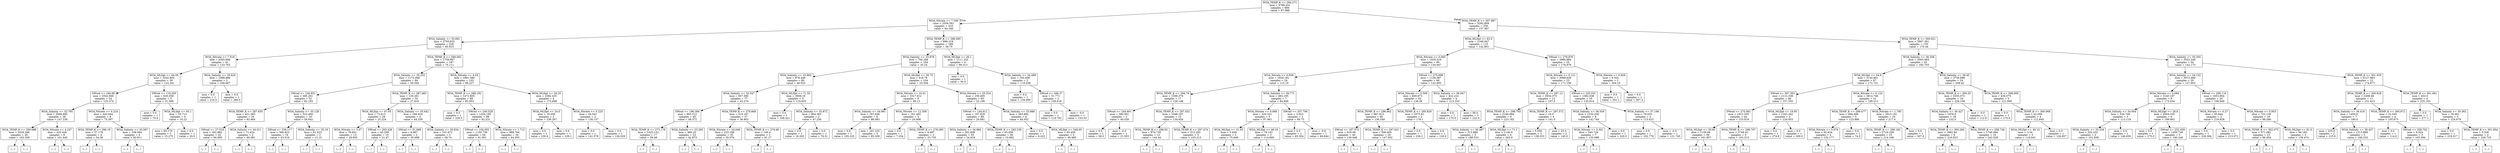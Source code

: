 digraph Tree {
node [shape=box] ;
0 [label="WOA_TEMP_K <= 294.271\nmse = 4789.431\nsamples = 666\nvalue = 97.088"] ;
1 [label="WOA_Nitrate <= 7.549\nmse = 2556.581\nsamples = 416\nvalue = 64.346"] ;
0 -> 1 [labeldistance=2.5, labelangle=45, headlabel="True"] ;
2 [label="WOA_Salinity <= 33.691\nmse = 2793.833\nsamples = 228\nvalue = 85.915"] ;
1 -> 2 ;
3 [label="WOA_Nitrate <= 7.518\nmse = 4565.908\nsamples = 41\nvalue = 133.763"] ;
2 -> 3 ;
4 [label="WOA_MLDpt <= 64.05\nmse = 3342.993\nsamples = 39\nvalue = 122.241"] ;
3 -> 4 ;
5 [label="SWrad <= 184.69\nmse = 2542.946\nsamples = 34\nvalue = 133.374"] ;
4 -> 5 ;
6 [label="WOA_Salinity <= 32.795\nmse = 2048.885\nsamples = 26\nvalue = 147.238"] ;
5 -> 6 ;
7 [label="WOA_TEMP_K <= 290.688\nmse = 1629.266\nsamples = 20\nvalue = 163.329"] ;
6 -> 7 ;
8 [label="(...)"] ;
7 -> 8 ;
25 [label="(...)"] ;
7 -> 25 ;
40 [label="WOA_Nitrate <= 4.167\nmse = 425.426\nsamples = 6\nvalue = 101.645"] ;
6 -> 40 ;
41 [label="(...)"] ;
40 -> 41 ;
46 [label="(...)"] ;
40 -> 46 ;
51 [label="WOA_Nitrate <= 0.224\nmse = 443.944\nsamples = 8\nvalue = 75.397"] ;
5 -> 51 ;
52 [label="WOA_TEMP_K <= 286.19\nmse = 37.178\nsamples = 4\nvalue = 54.38"] ;
51 -> 52 ;
53 [label="(...)"] ;
52 -> 53 ;
54 [label="(...)"] ;
52 -> 54 ;
59 [label="WOA_Salinity <= 33.067\nmse = 108.064\nsamples = 4\nvalue = 92.911"] ;
51 -> 59 ;
60 [label="(...)"] ;
59 -> 60 ;
61 [label="(...)"] ;
59 -> 61 ;
64 [label="SWrad <= 119.205\nmse = 630.058\nsamples = 5\nvalue = 31.586"] ;
4 -> 64 ;
65 [label="mse = 0.0\nsamples = 1\nvalue = 70.0"] ;
64 -> 65 ;
66 [label="WOA_MLDpt <= 93.1\nmse = 55.713\nsamples = 4\nvalue = 16.22"] ;
64 -> 66 ;
67 [label="mse = 65.176\nsamples = 3\nvalue = 15.275"] ;
66 -> 67 ;
68 [label="mse = 0.0\nsamples = 1\nvalue = 20.0"] ;
66 -> 68 ;
69 [label="WOA_Salinity <= 33.424\nmse = 1088.889\nsamples = 2\nvalue = 256.667"] ;
3 -> 69 ;
70 [label="mse = 0.0\nsamples = 1\nvalue = 210.0"] ;
69 -> 70 ;
71 [label="mse = 0.0\nsamples = 1\nvalue = 280.0"] ;
69 -> 71 ;
72 [label="WOA_TEMP_K <= 288.092\nmse = 1759.997\nsamples = 187\nvalue = 75.111"] ;
2 -> 72 ;
73 [label="WOA_Salinity <= 35.252\nmse = 1172.068\nsamples = 84\nvalue = 59.594"] ;
72 -> 73 ;
74 [label="SWrad <= 126.931\nmse = 685.261\nsamples = 52\nvalue = 82.183"] ;
73 -> 74 ;
75 [label="WOA_TEMP_K <= 287.655\nmse = 421.583\nsamples = 34\nvalue = 92.464"] ;
74 -> 75 ;
76 [label="SWrad <= 27.518\nmse = 362.892\nsamples = 32\nvalue = 94.909"] ;
75 -> 76 ;
77 [label="(...)"] ;
76 -> 77 ;
78 [label="(...)"] ;
76 -> 78 ;
123 [label="WOA_Salinity <= 34.011\nmse = 71.434\nsamples = 2\nvalue = 60.081"] ;
75 -> 123 ;
124 [label="(...)"] ;
123 -> 124 ;
125 [label="(...)"] ;
123 -> 125 ;
126 [label="WOA_Salinity <= 35.128\nmse = 523.469\nsamples = 18\nvalue = 59.642"] ;
74 -> 126 ;
127 [label="SWrad <= 239.117\nmse = 366.823\nsamples = 16\nvalue = 63.516"] ;
126 -> 127 ;
128 [label="(...)"] ;
127 -> 128 ;
155 [label="(...)"] ;
127 -> 155 ;
156 [label="WOA_Salinity <= 35.18\nmse = 61.623\nsamples = 2\nvalue = 13.15"] ;
126 -> 156 ;
157 [label="(...)"] ;
156 -> 157 ;
158 [label="(...)"] ;
156 -> 158 ;
159 [label="WOA_TEMP_K <= 287.483\nmse = 129.261\nsamples = 32\nvalue = 27.816"] ;
73 -> 159 ;
160 [label="WOA_MLDpt <= 47.05\nmse = 73.813\nsamples = 28\nvalue = 25.224"] ;
159 -> 160 ;
161 [label="WOA_Nitrate <= 3.07\nmse = 76.601\nsamples = 13\nvalue = 28.835"] ;
160 -> 161 ;
162 [label="(...)"] ;
161 -> 162 ;
171 [label="(...)"] ;
161 -> 171 ;
172 [label="SWrad <= 203.426\nmse = 43.259\nsamples = 15\nvalue = 21.47"] ;
160 -> 172 ;
173 [label="(...)"] ;
172 -> 173 ;
182 [label="(...)"] ;
172 -> 182 ;
185 [label="WOA_Salinity <= 35.642\nmse = 166.919\nsamples = 4\nvalue = 44.339"] ;
159 -> 185 ;
186 [label="SWrad <= 51.689\nmse = 6.967\nsamples = 2\nvalue = 35.698"] ;
185 -> 186 ;
187 [label="(...)"] ;
186 -> 187 ;
188 [label="(...)"] ;
186 -> 188 ;
189 [label="WOA_Salinity <= 36.834\nmse = 101.672\nsamples = 2\nvalue = 58.74"] ;
185 -> 189 ;
190 [label="(...)"] ;
189 -> 190 ;
191 [label="(...)"] ;
189 -> 191 ;
192 [label="WOA_Nitrate <= 4.03\nmse = 1881.386\nsamples = 103\nvalue = 88.227"] ;
72 -> 192 ;
193 [label="WOA_TEMP_K <= 288.192\nmse = 1472.805\nsamples = 99\nvalue = 83.953"] ;
192 -> 193 ;
194 [label="mse = 0.0\nsamples = 1\nvalue = 220.0"] ;
193 -> 194 ;
195 [label="SWrad <= 240.529\nmse = 1254.195\nsamples = 98\nvalue = 82.231"] ;
193 -> 195 ;
196 [label="SWrad <= 104.002\nmse = 1150.739\nsamples = 64\nvalue = 91.001"] ;
195 -> 196 ;
197 [label="(...)"] ;
196 -> 197 ;
212 [label="(...)"] ;
196 -> 212 ;
303 [label="WOA_Nitrate <= 1.712\nmse = 988.764\nsamples = 34\nvalue = 64.355"] ;
195 -> 303 ;
304 [label="(...)"] ;
303 -> 304 ;
343 [label="(...)"] ;
303 -> 343 ;
346 [label="WOA_MLDpt <= 29.25\nmse = 2382.435\nsamples = 4\nvalue = 173.698"] ;
192 -> 346 ;
347 [label="WOA_MLDpt <= 24.0\nmse = 16.056\nsamples = 2\nvalue = 236.267"] ;
346 -> 347 ;
348 [label="mse = 0.0\nsamples = 1\nvalue = 230.6"] ;
347 -> 348 ;
349 [label="mse = 0.0\nsamples = 1\nvalue = 239.1"] ;
347 -> 349 ;
350 [label="WOA_Nitrate <= 5.225\nmse = 44.041\nsamples = 2\nvalue = 136.157"] ;
346 -> 350 ;
351 [label="mse = 0.0\nsamples = 1\nvalue = 141.576"] ;
350 -> 351 ;
352 [label="mse = 0.0\nsamples = 1\nvalue = 128.029"] ;
350 -> 352 ;
353 [label="WOA_TEMP_K <= 286.095\nmse = 896.218\nsamples = 188\nvalue = 36.75"] ;
1 -> 353 ;
354 [label="WOA_Salinity <= 33.879\nmse = 794.268\nsamples = 184\nvalue = 35.24"] ;
353 -> 354 ;
355 [label="WOA_Salinity <= 33.862\nmse = 978.449\nsamples = 80\nvalue = 46.033"] ;
354 -> 355 ;
356 [label="WOA_Salinity <= 33.547\nmse = 657.585\nsamples = 77\nvalue = 43.274"] ;
355 -> 356 ;
357 [label="SWrad <= 196.366\nmse = 903.512\nsamples = 40\nvalue = 49.372"] ;
356 -> 357 ;
358 [label="WOA_TEMP_K <= 273.176\nmse = 1425.152\nsamples = 17\nvalue = 59.48"] ;
357 -> 358 ;
359 [label="(...)"] ;
358 -> 359 ;
374 [label="(...)"] ;
358 -> 374 ;
375 [label="WOA_Salinity <= 33.265\nmse = 460.25\nsamples = 23\nvalue = 42.873"] ;
357 -> 375 ;
376 [label="(...)"] ;
375 -> 376 ;
383 [label="(...)"] ;
375 -> 383 ;
390 [label="WOA_TEMP_K <= 278.868\nmse = 315.167\nsamples = 37\nvalue = 36.802"] ;
356 -> 390 ;
391 [label="WOA_Nitrate <= 24.649\nmse = 225.169\nsamples = 35\nvalue = 35.076"] ;
390 -> 391 ;
392 [label="(...)"] ;
391 -> 392 ;
427 [label="(...)"] ;
391 -> 427 ;
458 [label="WOA_TEMP_K <= 279.68\nmse = 100.4\nsamples = 2\nvalue = 91.17"] ;
390 -> 458 ;
459 [label="(...)"] ;
458 -> 459 ;
460 [label="(...)"] ;
458 -> 460 ;
461 [label="WOA_MLDpt <= 71.55\nmse = 3909.19\nsamples = 3\nvalue = 119.955"] ;
355 -> 461 ;
462 [label="mse = 0.0\nsamples = 1\nvalue = 168.421"] ;
461 -> 462 ;
463 [label="WOA_Salinity <= 33.872\nmse = 964.363\nsamples = 2\nvalue = 47.256"] ;
461 -> 463 ;
464 [label="mse = 0.0\nsamples = 1\nvalue = 16.202"] ;
463 -> 464 ;
465 [label="mse = 0.0\nsamples = 1\nvalue = 78.31"] ;
463 -> 465 ;
466 [label="WOA_MLDpt <= 30.75\nmse = 418.78\nsamples = 104\nvalue = 25.304"] ;
354 -> 466 ;
467 [label="WOA_Nitrate <= 10.01\nmse = 1017.912\nsamples = 9\nvalue = 69.13"] ;
466 -> 467 ;
468 [label="WOA_Salinity <= 34.961\nmse = 187.636\nsamples = 6\nvalue = 88.083"] ;
467 -> 468 ;
469 [label="mse = 0.0\nsamples = 1\nvalue = 105.325"] ;
468 -> 469 ;
470 [label="mse = 161.102\nsamples = 5\nvalue = 85.209"] ;
468 -> 470 ;
471 [label="WOA_Nitrate <= 12.309\nmse = 161.492\nsamples = 3\nvalue = 24.908"] ;
467 -> 471 ;
472 [label="mse = 0.0\nsamples = 1\nvalue = 7.254"] ;
471 -> 472 ;
473 [label="WOA_TEMP_K <= 276.085\nmse = 8.497\nsamples = 2\nvalue = 33.735"] ;
471 -> 473 ;
474 [label="(...)"] ;
473 -> 474 ;
475 [label="(...)"] ;
473 -> 475 ;
476 [label="WOA_Nitrate <= 25.324\nmse = 230.405\nsamples = 95\nvalue = 22.196"] ;
466 -> 476 ;
477 [label="SWrad <= 144.611\nmse = 197.929\nsamples = 89\nvalue = 20.881"] ;
476 -> 477 ;
478 [label="WOA_Salinity <= 34.994\nmse = 262.858\nsamples = 53\nvalue = 24.918"] ;
477 -> 478 ;
479 [label="(...)"] ;
478 -> 479 ;
500 [label="(...)"] ;
478 -> 500 ;
537 [label="WOA_TEMP_K <= 285.239\nmse = 65.656\nsamples = 36\nvalue = 15.662"] ;
477 -> 537 ;
538 [label="(...)"] ;
537 -> 538 ;
599 [label="(...)"] ;
537 -> 599 ;
600 [label="WOA_Salinity <= 33.888\nmse = 263.892\nsamples = 6\nvalue = 44.052"] ;
476 -> 600 ;
601 [label="mse = 0.0\nsamples = 1\nvalue = 6.022"] ;
600 -> 601 ;
602 [label="WOA_MLDpt <= 549.05\nmse = 65.459\nsamples = 5\nvalue = 49.485"] ;
600 -> 602 ;
603 [label="(...)"] ;
602 -> 603 ;
610 [label="(...)"] ;
602 -> 610 ;
611 [label="WOA_MLDpt <= 26.1\nmse = 1111.233\nsamples = 4\nvalue = 99.313"] ;
353 -> 611 ;
612 [label="mse = 0.0\nsamples = 1\nvalue = 50.0"] ;
611 -> 612 ;
613 [label="WOA_Salinity <= 34.499\nmse = 193.938\nsamples = 3\nvalue = 119.038"] ;
611 -> 613 ;
614 [label="mse = 0.0\nsamples = 1\nvalue = 134.669"] ;
613 -> 614 ;
615 [label="SWrad <= 206.27\nmse = 51.771\nsamples = 2\nvalue = 108.618"] ;
613 -> 615 ;
616 [label="mse = 0.0\nsamples = 1\nvalue = 118.793"] ;
615 -> 616 ;
617 [label="mse = -0.0\nsamples = 1\nvalue = 103.53"] ;
615 -> 617 ;
618 [label="WOA_TEMP_K <= 297.987\nmse = 3282.809\nsamples = 250\nvalue = 157.487"] ;
0 -> 618 [labeldistance=2.5, labelangle=-45, headlabel="False"] ;
619 [label="WOA_MLDpt <= 63.0\nmse = 2168.847\nsamples = 115\nvalue = 142.801"] ;
618 -> 619 ;
620 [label="WOA_Nitrate <= 0.095\nmse = 1435.319\nsamples = 90\nvalue = 134.947"] ;
619 -> 620 ;
621 [label="WOA_Nitrate <= 0.058\nmse = 1654.181\nsamples = 24\nvalue = 115.19"] ;
620 -> 621 ;
622 [label="WOA_TEMP_K <= 294.74\nmse = 1596.379\nsamples = 17\nvalue = 128.148"] ;
621 -> 622 ;
623 [label="SWrad <= 244.601\nmse = 360.001\nsamples = 2\nvalue = 40.026"] ;
622 -> 623 ;
624 [label="mse = 0.0\nsamples = 1\nvalue = 59.0"] ;
623 -> 624 ;
625 [label="mse = -0.0\nsamples = 1\nvalue = 21.053"] ;
623 -> 625 ;
626 [label="WOA_TEMP_K <= 297.452\nmse = 1048.197\nsamples = 15\nvalue = 134.926"] ;
622 -> 626 ;
627 [label="WOA_TEMP_K <= 296.65\nmse = 876.735\nsamples = 12\nvalue = 144.44"] ;
626 -> 627 ;
628 [label="(...)"] ;
627 -> 628 ;
637 [label="(...)"] ;
627 -> 637 ;
648 [label="WOA_TEMP_K <= 297.474\nmse = 312.293\nsamples = 3\nvalue = 103.213"] ;
626 -> 648 ;
649 [label="(...)"] ;
648 -> 649 ;
650 [label="(...)"] ;
648 -> 650 ;
653 [label="WOA_Salinity <= 36.771\nmse = 483.195\nsamples = 7\nvalue = 84.956"] ;
621 -> 653 ;
654 [label="WOA_Nitrate <= 0.068\nmse = 420.351\nsamples = 5\nvalue = 97.961"] ;
653 -> 654 ;
655 [label="WOA_MLDpt <= 31.05\nmse = 5.439\nsamples = 2\nvalue = 75.649"] ;
654 -> 655 ;
656 [label="(...)"] ;
655 -> 656 ;
657 [label="(...)"] ;
655 -> 657 ;
658 [label="WOA_MLDpt <= 46.55\nmse = 78.143\nsamples = 3\nvalue = 114.695"] ;
654 -> 658 ;
659 [label="(...)"] ;
658 -> 659 ;
662 [label="(...)"] ;
658 -> 662 ;
663 [label="SWrad <= 207.796\nmse = 2.923\nsamples = 2\nvalue = 66.75"] ;
653 -> 663 ;
664 [label="mse = 0.0\nsamples = 1\nvalue = 65.354"] ;
663 -> 664 ;
665 [label="mse = -0.0\nsamples = 1\nvalue = 68.844"] ;
663 -> 665 ;
666 [label="SWrad <= 275.698\nmse = 1136.387\nsamples = 66\nvalue = 142.695"] ;
620 -> 666 ;
667 [label="WOA_Nitrate <= 3.599\nmse = 849.673\nsamples = 62\nvalue = 138.28"] ;
666 -> 667 ;
668 [label="WOA_TEMP_K <= 296.962\nmse = 667.913\nsamples = 60\nvalue = 136.549"] ;
667 -> 668 ;
669 [label="SWrad <= 187.072\nmse = 616.06\nsamples = 40\nvalue = 130.948"] ;
668 -> 669 ;
670 [label="(...)"] ;
669 -> 670 ;
689 [label="(...)"] ;
669 -> 689 ;
728 [label="WOA_TEMP_K <= 297.621\nmse = 596.005\nsamples = 20\nvalue = 147.052"] ;
668 -> 728 ;
729 [label="(...)"] ;
728 -> 729 ;
750 [label="(...)"] ;
728 -> 750 ;
763 [label="WOA_TEMP_K <= 295.829\nmse = 3375.61\nsamples = 2\nvalue = 178.1"] ;
667 -> 763 ;
764 [label="mse = 0.0\nsamples = 1\nvalue = 236.2"] ;
763 -> 764 ;
765 [label="mse = 0.0\nsamples = 1\nvalue = 120.0"] ;
763 -> 765 ;
766 [label="WOA_Salinity <= 36.647\nmse = 422.222\nsamples = 4\nvalue = 213.333"] ;
666 -> 766 ;
767 [label="mse = 0.0\nsamples = 1\nvalue = 170.0"] ;
766 -> 767 ;
768 [label="mse = 56.0\nsamples = 3\nvalue = 222.0"] ;
766 -> 768 ;
769 [label="SWrad <= 279.876\nmse = 3966.984\nsamples = 25\nvalue = 179.976"] ;
619 -> 769 ;
770 [label="WOA_Nitrate <= 0.121\nmse = 3069.629\nsamples = 23\nvalue = 171.106"] ;
769 -> 770 ;
771 [label="WOA_TEMP_K <= 297.12\nmse = 2934.375\nsamples = 13\nvalue = 197.5"] ;
770 -> 771 ;
772 [label="WOA_TEMP_K <= 296.793\nmse = 2146.694\nsamples = 9\nvalue = 223.182"] ;
771 -> 772 ;
773 [label="WOA_Salinity <= 36.487\nmse = 313.889\nsamples = 5\nvalue = 188.333"] ;
772 -> 773 ;
774 [label="(...)"] ;
773 -> 774 ;
777 [label="(...)"] ;
773 -> 777 ;
780 [label="WOA_MLDpt <= 71.1\nmse = 1140.0\nsamples = 4\nvalue = 265.0"] ;
772 -> 780 ;
781 [label="(...)"] ;
780 -> 781 ;
782 [label="(...)"] ;
780 -> 782 ;
783 [label="WOA_TEMP_K <= 297.572\nmse = 24.0\nsamples = 4\nvalue = 141.0"] ;
771 -> 783 ;
784 [label="mse = 5.556\nsamples = 2\nvalue = 138.333"] ;
783 -> 784 ;
785 [label="mse = 25.0\nsamples = 2\nvalue = 145.0"] ;
783 -> 785 ;
786 [label="SWrad <= 225.031\nmse = 1082.638\nsamples = 10\nvalue = 135.914"] ;
770 -> 786 ;
787 [label="WOA_Salinity <= 36.559\nmse = 1230.256\nsamples = 8\nvalue = 142.744"] ;
786 -> 787 ;
788 [label="WOA_Nitrate <= 0.301\nmse = 544.729\nsamples = 7\nvalue = 133.088"] ;
787 -> 788 ;
789 [label="(...)"] ;
788 -> 789 ;
794 [label="(...)"] ;
788 -> 794 ;
799 [label="mse = 0.0\nsamples = 1\nvalue = 220.0"] ;
787 -> 799 ;
800 [label="WOA_Salinity <= 37.196\nmse = 79.935\nsamples = 2\nvalue = 115.423"] ;
786 -> 800 ;
801 [label="mse = 0.0\nsamples = 1\nvalue = 102.779"] ;
800 -> 801 ;
802 [label="mse = -0.0\nsamples = 1\nvalue = 121.745"] ;
800 -> 802 ;
803 [label="WOA_Nitrate <= 0.928\nmse = 9.302\nsamples = 2\nvalue = 304.15"] ;
769 -> 803 ;
804 [label="mse = 0.0\nsamples = 1\nvalue = 301.1"] ;
803 -> 804 ;
805 [label="mse = 0.0\nsamples = 1\nvalue = 307.2"] ;
803 -> 805 ;
806 [label="WOA_TEMP_K <= 300.621\nmse = 3907.361\nsamples = 135\nvalue = 170.44"] ;
618 -> 806 ;
807 [label="WOA_Salinity <= 36.358\nmse = 3563.963\nsamples = 91\nvalue = 182.703"] ;
806 -> 807 ;
808 [label="WOA_MLDpt <= 54.8\nmse = 3144.901\nsamples = 67\nvalue = 172.731"] ;
807 -> 808 ;
809 [label="SWrad <= 307.363\nmse = 2112.338\nsamples = 46\nvalue = 157.355"] ;
808 -> 809 ;
810 [label="SWrad <= 275.081\nmse = 1912.505\nsamples = 44\nvalue = 153.919"] ;
809 -> 810 ;
811 [label="WOA_MLDpt <= 30.95\nmse = 1159.66\nsamples = 39\nvalue = 161.857"] ;
810 -> 811 ;
812 [label="(...)"] ;
811 -> 812 ;
845 [label="(...)"] ;
811 -> 845 ;
870 [label="WOA_TEMP_K <= 298.707\nmse = 3749.42\nsamples = 5\nvalue = 103.315"] ;
810 -> 870 ;
871 [label="(...)"] ;
870 -> 871 ;
874 [label="(...)"] ;
870 -> 874 ;
879 [label="WOA_MLDpt <= 19.95\nmse = 1243.342\nsamples = 2\nvalue = 224.933"] ;
809 -> 879 ;
880 [label="mse = 0.0\nsamples = 1\nvalue = 274.8"] ;
879 -> 880 ;
881 [label="mse = 0.0\nsamples = 1\nvalue = 200.0"] ;
879 -> 881 ;
882 [label="WOA_Nitrate <= 0.124\nmse = 3814.746\nsamples = 21\nvalue = 199.213"] ;
808 -> 882 ;
883 [label="WOA_TEMP_K <= 299.477\nmse = 494.006\nsamples = 5\nvalue = 123.866"] ;
882 -> 883 ;
884 [label="WOA_Nitrate <= 0.074\nmse = 92.834\nsamples = 4\nvalue = 132.177"] ;
883 -> 884 ;
885 [label="(...)"] ;
884 -> 885 ;
886 [label="(...)"] ;
884 -> 886 ;
889 [label="mse = 0.0\nsamples = 1\nvalue = 74.0"] ;
883 -> 889 ;
890 [label="WOA_Nitrate <= 1.785\nmse = 2915.181\nsamples = 16\nvalue = 217.4"] ;
882 -> 890 ;
891 [label="WOA_TEMP_K <= 299.182\nmse = 2716.339\nsamples = 15\nvalue = 214.168"] ;
890 -> 891 ;
892 [label="(...)"] ;
891 -> 892 ;
897 [label="(...)"] ;
891 -> 897 ;
898 [label="mse = 0.0\nsamples = 1\nvalue = 307.9"] ;
890 -> 898 ;
899 [label="WOA_Salinity <= 36.45\nmse = 3726.899\nsamples = 24\nvalue = 208.42"] ;
807 -> 899 ;
900 [label="WOA_TEMP_K <= 300.35\nmse = 2355.072\nsamples = 19\nvalue = 228.158"] ;
899 -> 900 ;
901 [label="WOA_Salinity <= 36.427\nmse = 1976.0\nsamples = 18\nvalue = 232.0"] ;
900 -> 901 ;
902 [label="WOA_TEMP_K <= 300.284\nmse = 1882.84\nsamples = 8\nvalue = 216.923"] ;
901 -> 902 ;
903 [label="(...)"] ;
902 -> 903 ;
906 [label="(...)"] ;
902 -> 906 ;
907 [label="WOA_TEMP_K <= 298.726\nmse = 1740.484\nsamples = 10\nvalue = 243.529"] ;
901 -> 907 ;
908 [label="(...)"] ;
907 -> 908 ;
909 [label="(...)"] ;
907 -> 909 ;
912 [label="mse = -0.0\nsamples = 1\nvalue = 112.9"] ;
900 -> 912 ;
913 [label="WOA_TEMP_K <= 298.609\nmse = 436.075\nsamples = 5\nvalue = 121.009"] ;
899 -> 913 ;
914 [label="mse = 0.0\nsamples = 1\nvalue = 170.0"] ;
913 -> 914 ;
915 [label="WOA_TEMP_K <= 300.069\nmse = 42.059\nsamples = 4\nvalue = 112.844"] ;
913 -> 915 ;
916 [label="WOA_MLDpt <= 49.15\nmse = 3.34\nsamples = 3\nvalue = 110.041"] ;
915 -> 916 ;
917 [label="(...)"] ;
916 -> 917 ;
920 [label="(...)"] ;
916 -> 920 ;
921 [label="mse = 0.0\nsamples = 1\nvalue = 126.857"] ;
915 -> 921 ;
922 [label="WOA_Salinity <= 35.355\nmse = 3553.249\nsamples = 44\nvalue = 142.173"] ;
806 -> 922 ;
923 [label="WOA_Salinity <= 34.132\nmse = 3072.468\nsamples = 29\nvalue = 127.903"] ;
922 -> 923 ;
924 [label="WOA_Nitrate <= 0.084\nmse = 3145.197\nsamples = 9\nvalue = 173.034"] ;
923 -> 924 ;
925 [label="WOA_Salinity <= 34.004\nmse = 526.749\nsamples = 3\nvalue = 113.119"] ;
924 -> 925 ;
926 [label="WOA_Salinity <= 33.334\nmse = 202.432\nsamples = 2\nvalue = 101.939"] ;
925 -> 926 ;
927 [label="(...)"] ;
926 -> 927 ;
928 [label="(...)"] ;
926 -> 928 ;
929 [label="mse = 0.0\nsamples = 1\nvalue = 146.656"] ;
925 -> 929 ;
930 [label="WOA_MLDpt <= 26.8\nmse = 2004.335\nsamples = 6\nvalue = 199.663"] ;
924 -> 930 ;
931 [label="mse = 0.0\nsamples = 1\nvalue = 275.0"] ;
930 -> 931 ;
932 [label="SWrad <= 232.459\nmse = 1456.746\nsamples = 5\nvalue = 190.246"] ;
930 -> 932 ;
933 [label="(...)"] ;
932 -> 933 ;
938 [label="(...)"] ;
932 -> 938 ;
941 [label="SWrad <= 209.116\nmse = 1653.954\nsamples = 20\nvalue = 106.949"] ;
923 -> 941 ;
942 [label="WOA_Nitrate <= 0.27\nmse = 45.644\nsamples = 2\nvalue = 219.828"] ;
941 -> 942 ;
943 [label="mse = 0.0\nsamples = 1\nvalue = 226.584"] ;
942 -> 943 ;
944 [label="mse = 0.0\nsamples = 1\nvalue = 213.072"] ;
942 -> 944 ;
945 [label="WOA_Nitrate <= 0.953\nmse = 722.139\nsamples = 18\nvalue = 98.266"] ;
941 -> 945 ;
946 [label="WOA_TEMP_K <= 302.075\nmse = 371.082\nsamples = 15\nvalue = 88.454"] ;
945 -> 946 ;
947 [label="(...)"] ;
946 -> 947 ;
968 [label="(...)"] ;
946 -> 968 ;
975 [label="WOA_MLDpt <= 81.0\nmse = 94.183\nsamples = 3\nvalue = 139.474"] ;
945 -> 975 ;
976 [label="(...)"] ;
975 -> 976 ;
977 [label="(...)"] ;
975 -> 977 ;
980 [label="WOA_TEMP_K <= 301.635\nmse = 3127.983\nsamples = 15\nvalue = 174.677"] ;
922 -> 980 ;
981 [label="WOA_TEMP_K <= 300.818\nmse = 2208.48\nsamples = 11\nvalue = 151.413"] ;
980 -> 981 ;
982 [label="WOA_Salinity <= 36.416\nmse = 1450.0\nsamples = 7\nvalue = 180.0"] ;
981 -> 982 ;
983 [label="mse = 225.0\nsamples = 2\nvalue = 215.0"] ;
982 -> 983 ;
984 [label="WOA_Salinity <= 36.427\nmse = 1313.889\nsamples = 5\nvalue = 168.333"] ;
982 -> 984 ;
985 [label="(...)"] ;
984 -> 985 ;
986 [label="(...)"] ;
984 -> 986 ;
987 [label="WOA_TEMP_K <= 300.872\nmse = 22.545\nsamples = 4\nvalue = 105.675"] ;
981 -> 987 ;
988 [label="mse = 0.0\nsamples = 1\nvalue = 114.0"] ;
987 -> 988 ;
989 [label="SWrad <= 258.702\nmse = 6.524\nsamples = 3\nvalue = 103.594"] ;
987 -> 989 ;
990 [label="(...)"] ;
989 -> 990 ;
991 [label="(...)"] ;
989 -> 991 ;
994 [label="WOA_TEMP_K <= 301.661\nmse = 453.0\nsamples = 4\nvalue = 235.163"] ;
980 -> 994 ;
995 [label="mse = 0.0\nsamples = 1\nvalue = 277.1"] ;
994 -> 995 ;
996 [label="WOA_Salinity <= 35.563\nmse = 16.661\nsamples = 3\nvalue = 224.679"] ;
994 -> 996 ;
997 [label="mse = 0.0\nsamples = 1\nvalue = 218.517"] ;
996 -> 997 ;
998 [label="WOA_TEMP_K <= 301.954\nmse = 5.336\nsamples = 2\nvalue = 226.733"] ;
996 -> 998 ;
999 [label="(...)"] ;
998 -> 999 ;
1000 [label="(...)"] ;
998 -> 1000 ;
}